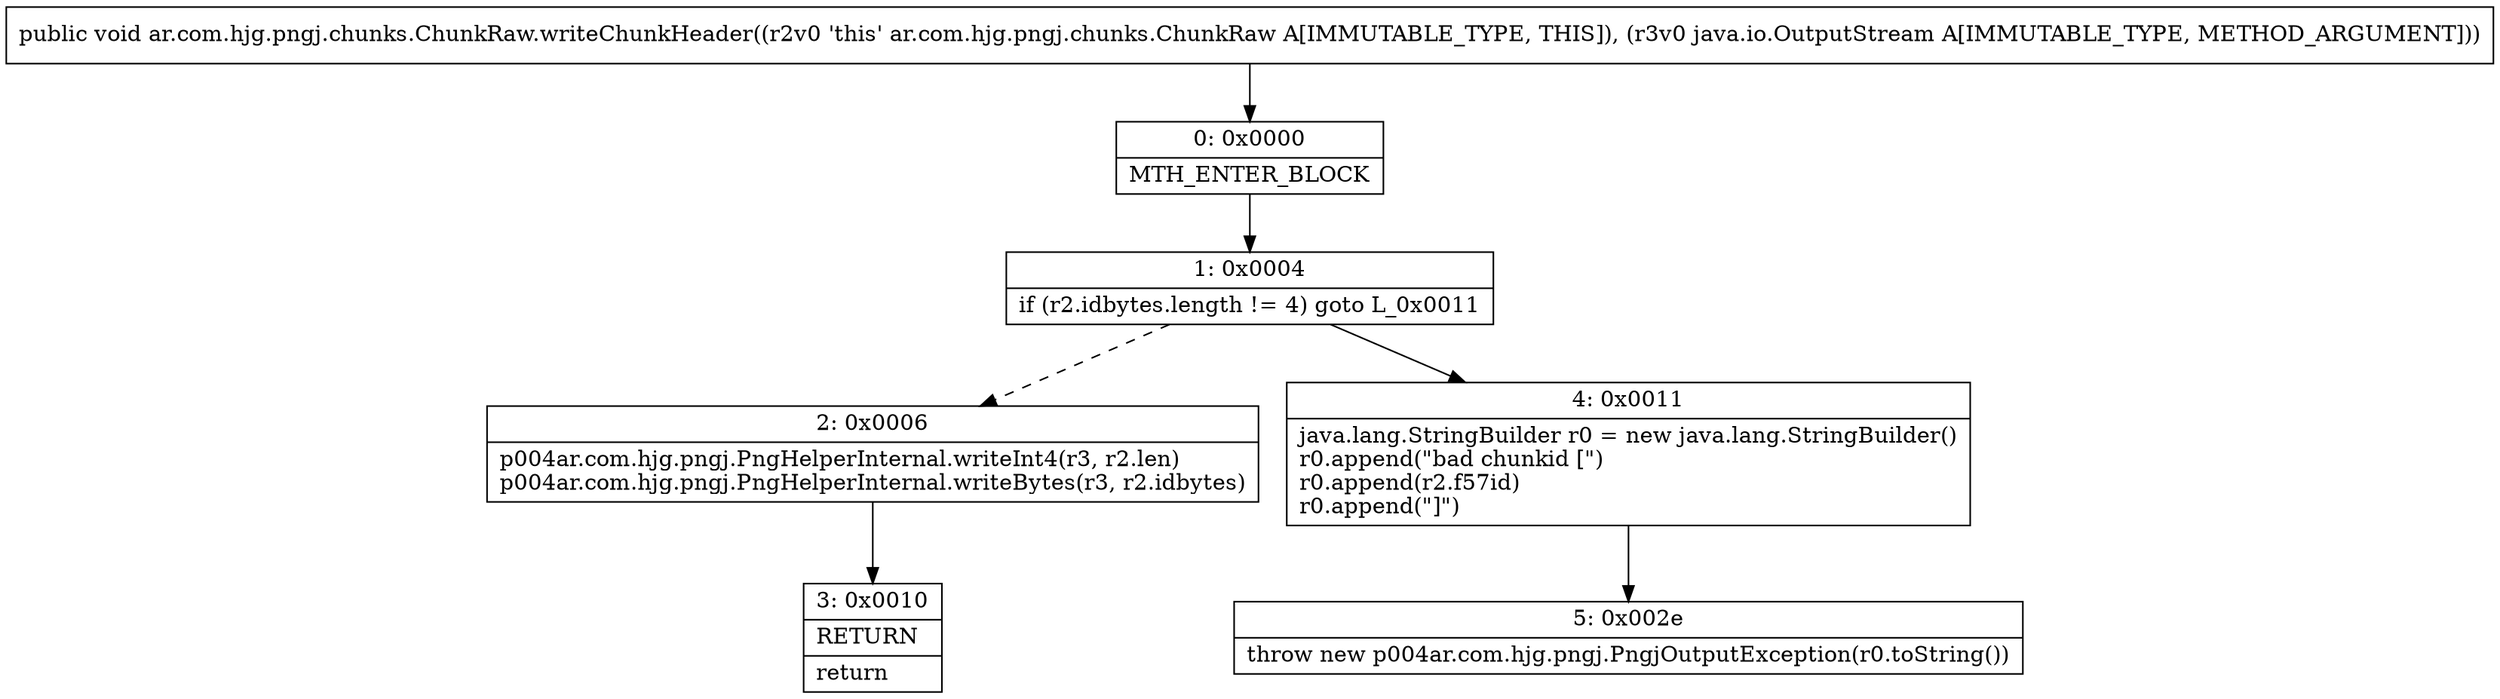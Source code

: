 digraph "CFG forar.com.hjg.pngj.chunks.ChunkRaw.writeChunkHeader(Ljava\/io\/OutputStream;)V" {
Node_0 [shape=record,label="{0\:\ 0x0000|MTH_ENTER_BLOCK\l}"];
Node_1 [shape=record,label="{1\:\ 0x0004|if (r2.idbytes.length != 4) goto L_0x0011\l}"];
Node_2 [shape=record,label="{2\:\ 0x0006|p004ar.com.hjg.pngj.PngHelperInternal.writeInt4(r3, r2.len)\lp004ar.com.hjg.pngj.PngHelperInternal.writeBytes(r3, r2.idbytes)\l}"];
Node_3 [shape=record,label="{3\:\ 0x0010|RETURN\l|return\l}"];
Node_4 [shape=record,label="{4\:\ 0x0011|java.lang.StringBuilder r0 = new java.lang.StringBuilder()\lr0.append(\"bad chunkid [\")\lr0.append(r2.f57id)\lr0.append(\"]\")\l}"];
Node_5 [shape=record,label="{5\:\ 0x002e|throw new p004ar.com.hjg.pngj.PngjOutputException(r0.toString())\l}"];
MethodNode[shape=record,label="{public void ar.com.hjg.pngj.chunks.ChunkRaw.writeChunkHeader((r2v0 'this' ar.com.hjg.pngj.chunks.ChunkRaw A[IMMUTABLE_TYPE, THIS]), (r3v0 java.io.OutputStream A[IMMUTABLE_TYPE, METHOD_ARGUMENT])) }"];
MethodNode -> Node_0;
Node_0 -> Node_1;
Node_1 -> Node_2[style=dashed];
Node_1 -> Node_4;
Node_2 -> Node_3;
Node_4 -> Node_5;
}

